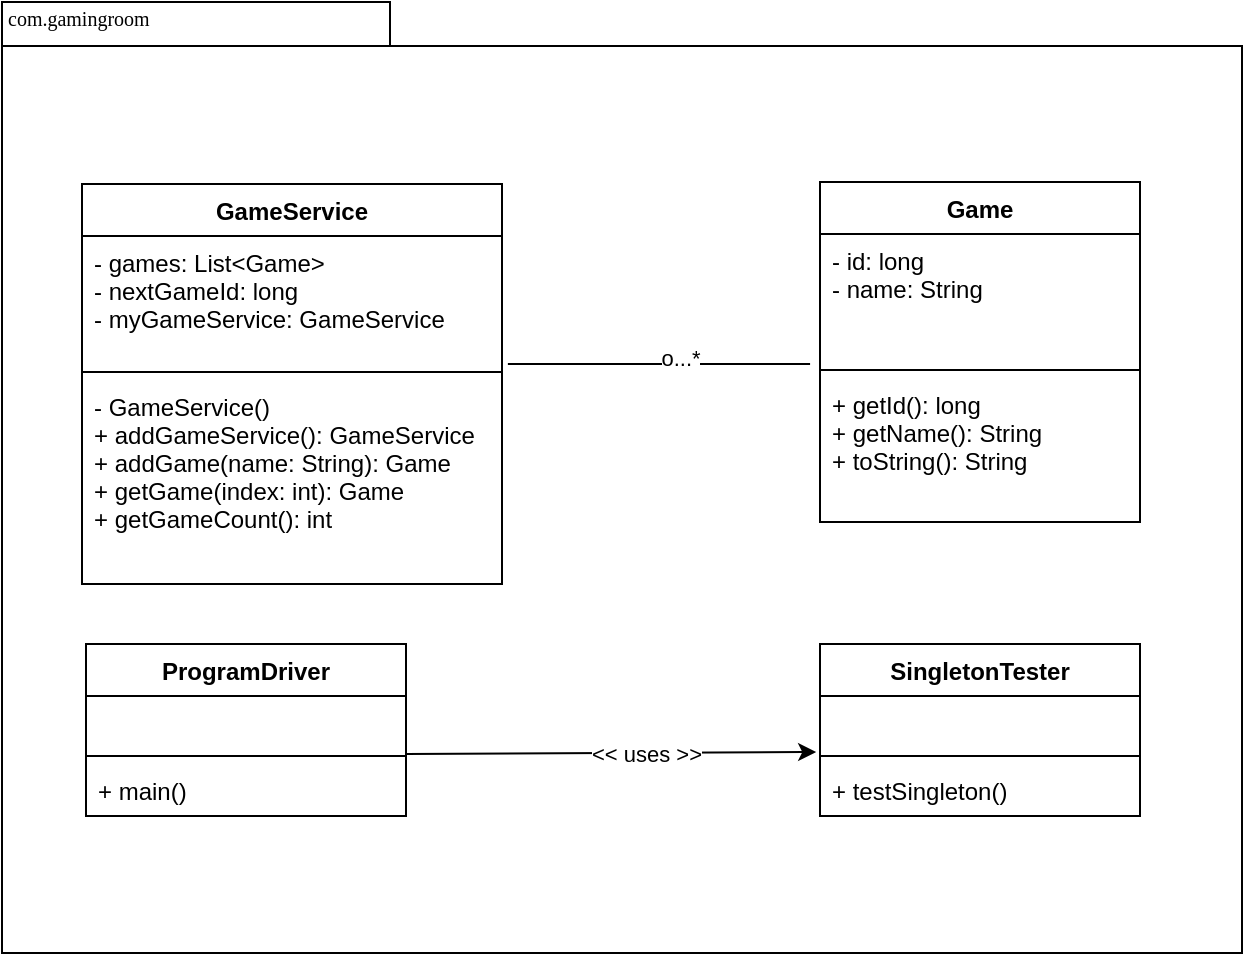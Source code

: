 <mxfile version="16.1.2" type="device"><diagram name="Page-1" id="b5b7bab2-c9e2-2cf4-8b2a-24fd1a2a6d21"><mxGraphModel dx="946" dy="725" grid="1" gridSize="10" guides="1" tooltips="1" connect="1" arrows="1" fold="1" page="1" pageScale="1" pageWidth="827" pageHeight="1169" background="none" math="0" shadow="0"><root><mxCell id="0"/><mxCell id="1" parent="0"/><mxCell id="6e0c8c40b5770093-72" value="" style="shape=folder;fontStyle=1;spacingTop=10;tabWidth=194;tabHeight=22;tabPosition=left;html=1;rounded=0;shadow=0;comic=0;labelBackgroundColor=none;strokeWidth=1;fillColor=none;fontFamily=Verdana;fontSize=10;align=center;" parent="1" vertex="1"><mxGeometry x="80" y="20" width="620" height="475.5" as="geometry"/></mxCell><mxCell id="6e0c8c40b5770093-73" value="com.gamingroom" style="text;html=1;align=left;verticalAlign=top;spacingTop=-4;fontSize=10;fontFamily=Verdana" parent="1" vertex="1"><mxGeometry x="81" y="20" width="130" height="20" as="geometry"/></mxCell><mxCell id="9_YtmOYpdCaB6fKimlpy-1" value="GameService" style="swimlane;fontStyle=1;align=center;verticalAlign=top;childLayout=stackLayout;horizontal=1;startSize=26;horizontalStack=0;resizeParent=1;resizeParentMax=0;resizeLast=0;collapsible=1;marginBottom=0;" vertex="1" parent="1"><mxGeometry x="120" y="111" width="210" height="200" as="geometry"/></mxCell><mxCell id="9_YtmOYpdCaB6fKimlpy-2" value="- games: List&lt;Game&gt;&#10;- nextGameId: long&#10;- myGameService: GameService" style="text;strokeColor=none;fillColor=none;align=left;verticalAlign=top;spacingLeft=4;spacingRight=4;overflow=hidden;rotatable=0;points=[[0,0.5],[1,0.5]];portConstraint=eastwest;" vertex="1" parent="9_YtmOYpdCaB6fKimlpy-1"><mxGeometry y="26" width="210" height="64" as="geometry"/></mxCell><mxCell id="9_YtmOYpdCaB6fKimlpy-3" value="" style="line;strokeWidth=1;fillColor=none;align=left;verticalAlign=middle;spacingTop=-1;spacingLeft=3;spacingRight=3;rotatable=0;labelPosition=right;points=[];portConstraint=eastwest;" vertex="1" parent="9_YtmOYpdCaB6fKimlpy-1"><mxGeometry y="90" width="210" height="8" as="geometry"/></mxCell><mxCell id="9_YtmOYpdCaB6fKimlpy-4" value="- GameService()&#10;+ addGameService(): GameService&#10;+ addGame(name: String): Game&#10;+ getGame(index: int): Game&#10;+ getGameCount(): int" style="text;strokeColor=none;fillColor=none;align=left;verticalAlign=top;spacingLeft=4;spacingRight=4;overflow=hidden;rotatable=0;points=[[0,0.5],[1,0.5]];portConstraint=eastwest;" vertex="1" parent="9_YtmOYpdCaB6fKimlpy-1"><mxGeometry y="98" width="210" height="102" as="geometry"/></mxCell><mxCell id="9_YtmOYpdCaB6fKimlpy-5" value="Game" style="swimlane;fontStyle=1;align=center;verticalAlign=top;childLayout=stackLayout;horizontal=1;startSize=26;horizontalStack=0;resizeParent=1;resizeParentMax=0;resizeLast=0;collapsible=1;marginBottom=0;" vertex="1" parent="1"><mxGeometry x="489" y="110" width="160" height="170" as="geometry"/></mxCell><mxCell id="9_YtmOYpdCaB6fKimlpy-6" value="- id: long&#10;- name: String" style="text;strokeColor=none;fillColor=none;align=left;verticalAlign=top;spacingLeft=4;spacingRight=4;overflow=hidden;rotatable=0;points=[[0,0.5],[1,0.5]];portConstraint=eastwest;" vertex="1" parent="9_YtmOYpdCaB6fKimlpy-5"><mxGeometry y="26" width="160" height="64" as="geometry"/></mxCell><mxCell id="9_YtmOYpdCaB6fKimlpy-7" value="" style="line;strokeWidth=1;fillColor=none;align=left;verticalAlign=middle;spacingTop=-1;spacingLeft=3;spacingRight=3;rotatable=0;labelPosition=right;points=[];portConstraint=eastwest;" vertex="1" parent="9_YtmOYpdCaB6fKimlpy-5"><mxGeometry y="90" width="160" height="8" as="geometry"/></mxCell><mxCell id="9_YtmOYpdCaB6fKimlpy-8" value="+ getId(): long&#10;+ getName(): String&#10;+ toString(): String" style="text;strokeColor=none;fillColor=none;align=left;verticalAlign=top;spacingLeft=4;spacingRight=4;overflow=hidden;rotatable=0;points=[[0,0.5],[1,0.5]];portConstraint=eastwest;" vertex="1" parent="9_YtmOYpdCaB6fKimlpy-5"><mxGeometry y="98" width="160" height="72" as="geometry"/></mxCell><mxCell id="9_YtmOYpdCaB6fKimlpy-9" value="ProgramDriver" style="swimlane;fontStyle=1;align=center;verticalAlign=top;childLayout=stackLayout;horizontal=1;startSize=26;horizontalStack=0;resizeParent=1;resizeParentMax=0;resizeLast=0;collapsible=1;marginBottom=0;" vertex="1" parent="1"><mxGeometry x="122" y="341" width="160" height="86" as="geometry"/></mxCell><mxCell id="9_YtmOYpdCaB6fKimlpy-10" value=" " style="text;strokeColor=none;fillColor=none;align=left;verticalAlign=top;spacingLeft=4;spacingRight=4;overflow=hidden;rotatable=0;points=[[0,0.5],[1,0.5]];portConstraint=eastwest;" vertex="1" parent="9_YtmOYpdCaB6fKimlpy-9"><mxGeometry y="26" width="160" height="26" as="geometry"/></mxCell><mxCell id="9_YtmOYpdCaB6fKimlpy-11" value="" style="line;strokeWidth=1;fillColor=none;align=left;verticalAlign=middle;spacingTop=-1;spacingLeft=3;spacingRight=3;rotatable=0;labelPosition=right;points=[];portConstraint=eastwest;" vertex="1" parent="9_YtmOYpdCaB6fKimlpy-9"><mxGeometry y="52" width="160" height="8" as="geometry"/></mxCell><mxCell id="9_YtmOYpdCaB6fKimlpy-12" value="+ main()" style="text;strokeColor=none;fillColor=none;align=left;verticalAlign=top;spacingLeft=4;spacingRight=4;overflow=hidden;rotatable=0;points=[[0,0.5],[1,0.5]];portConstraint=eastwest;" vertex="1" parent="9_YtmOYpdCaB6fKimlpy-9"><mxGeometry y="60" width="160" height="26" as="geometry"/></mxCell><mxCell id="9_YtmOYpdCaB6fKimlpy-13" value="SingletonTester" style="swimlane;fontStyle=1;align=center;verticalAlign=top;childLayout=stackLayout;horizontal=1;startSize=26;horizontalStack=0;resizeParent=1;resizeParentMax=0;resizeLast=0;collapsible=1;marginBottom=0;" vertex="1" parent="1"><mxGeometry x="489" y="341" width="160" height="86" as="geometry"/></mxCell><mxCell id="9_YtmOYpdCaB6fKimlpy-14" value=" " style="text;strokeColor=none;fillColor=none;align=left;verticalAlign=top;spacingLeft=4;spacingRight=4;overflow=hidden;rotatable=0;points=[[0,0.5],[1,0.5]];portConstraint=eastwest;" vertex="1" parent="9_YtmOYpdCaB6fKimlpy-13"><mxGeometry y="26" width="160" height="26" as="geometry"/></mxCell><mxCell id="9_YtmOYpdCaB6fKimlpy-15" value="" style="line;strokeWidth=1;fillColor=none;align=left;verticalAlign=middle;spacingTop=-1;spacingLeft=3;spacingRight=3;rotatable=0;labelPosition=right;points=[];portConstraint=eastwest;" vertex="1" parent="9_YtmOYpdCaB6fKimlpy-13"><mxGeometry y="52" width="160" height="8" as="geometry"/></mxCell><mxCell id="9_YtmOYpdCaB6fKimlpy-16" value="+ testSingleton()" style="text;strokeColor=none;fillColor=none;align=left;verticalAlign=top;spacingLeft=4;spacingRight=4;overflow=hidden;rotatable=0;points=[[0,0.5],[1,0.5]];portConstraint=eastwest;" vertex="1" parent="9_YtmOYpdCaB6fKimlpy-13"><mxGeometry y="60" width="160" height="26" as="geometry"/></mxCell><mxCell id="9_YtmOYpdCaB6fKimlpy-17" value="" style="endArrow=classic;html=1;rounded=0;exitX=1;exitY=0.375;exitDx=0;exitDy=0;exitPerimeter=0;entryX=-0.012;entryY=1.077;entryDx=0;entryDy=0;entryPerimeter=0;" edge="1" parent="1" source="9_YtmOYpdCaB6fKimlpy-11" target="9_YtmOYpdCaB6fKimlpy-14"><mxGeometry width="50" height="50" relative="1" as="geometry"><mxPoint x="362" y="131" as="sourcePoint"/><mxPoint x="412" y="81" as="targetPoint"/></mxGeometry></mxCell><mxCell id="9_YtmOYpdCaB6fKimlpy-18" value="&amp;lt;&amp;lt; uses &amp;gt;&amp;gt;" style="edgeLabel;html=1;align=center;verticalAlign=middle;resizable=0;points=[];" vertex="1" connectable="0" parent="9_YtmOYpdCaB6fKimlpy-17"><mxGeometry x="0.17" relative="1" as="geometry"><mxPoint as="offset"/></mxGeometry></mxCell><mxCell id="9_YtmOYpdCaB6fKimlpy-19" value="" style="endArrow=none;html=1;rounded=0;exitX=1.014;exitY=1;exitDx=0;exitDy=0;exitPerimeter=0;entryX=-0.031;entryY=1.016;entryDx=0;entryDy=0;entryPerimeter=0;" edge="1" parent="1" source="9_YtmOYpdCaB6fKimlpy-2" target="9_YtmOYpdCaB6fKimlpy-6"><mxGeometry width="50" height="50" relative="1" as="geometry"><mxPoint x="362" y="131" as="sourcePoint"/><mxPoint x="412" y="81" as="targetPoint"/></mxGeometry></mxCell><mxCell id="9_YtmOYpdCaB6fKimlpy-20" value="o...*" style="edgeLabel;html=1;align=center;verticalAlign=middle;resizable=0;points=[];" vertex="1" connectable="0" parent="9_YtmOYpdCaB6fKimlpy-19"><mxGeometry x="0.139" y="3" relative="1" as="geometry"><mxPoint as="offset"/></mxGeometry></mxCell></root></mxGraphModel></diagram></mxfile>
